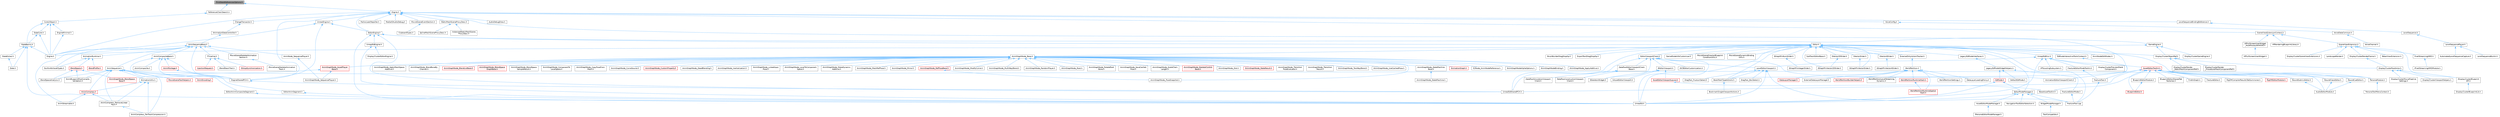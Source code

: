 digraph "PrintStaleReferencesOptions.h"
{
 // INTERACTIVE_SVG=YES
 // LATEX_PDF_SIZE
  bgcolor="transparent";
  edge [fontname=Helvetica,fontsize=10,labelfontname=Helvetica,labelfontsize=10];
  node [fontname=Helvetica,fontsize=10,shape=box,height=0.2,width=0.4];
  Node1 [id="Node000001",label="PrintStaleReferencesOptions.h",height=0.2,width=0.4,color="gray40", fillcolor="grey60", style="filled", fontcolor="black",tooltip=" "];
  Node1 -> Node2 [id="edge1_Node000001_Node000002",dir="back",color="steelblue1",style="solid",tooltip=" "];
  Node2 [id="Node000002",label="Engine.h",height=0.2,width=0.4,color="grey40", fillcolor="white", style="filled",URL="$d0/de7/Classes_2Engine_2Engine_8h.html",tooltip=" "];
  Node2 -> Node3 [id="edge2_Node000002_Node000003",dir="back",color="steelblue1",style="solid",tooltip=" "];
  Node3 [id="Node000003",label="AudioDebugDraw.h",height=0.2,width=0.4,color="grey40", fillcolor="white", style="filled",URL="$df/d56/AudioDebugDraw_8h.html",tooltip=" "];
  Node2 -> Node4 [id="edge3_Node000002_Node000004",dir="back",color="steelblue1",style="solid",tooltip=" "];
  Node4 [id="Node000004",label="ChangeTransactor.h",height=0.2,width=0.4,color="grey40", fillcolor="white", style="filled",URL="$d6/da1/ChangeTransactor_8h.html",tooltip=" "];
  Node4 -> Node5 [id="edge4_Node000004_Node000005",dir="back",color="steelblue1",style="solid",tooltip=" "];
  Node5 [id="Node000005",label="IAnimationDataController.h",height=0.2,width=0.4,color="grey40", fillcolor="white", style="filled",URL="$df/d22/IAnimationDataController_8h.html",tooltip=" "];
  Node5 -> Node6 [id="edge5_Node000005_Node000006",dir="back",color="steelblue1",style="solid",tooltip=" "];
  Node6 [id="Node000006",label="AnimSequenceBase.h",height=0.2,width=0.4,color="grey40", fillcolor="white", style="filled",URL="$db/d58/AnimSequenceBase_8h.html",tooltip=" "];
  Node6 -> Node7 [id="edge6_Node000006_Node000007",dir="back",color="steelblue1",style="solid",tooltip=" "];
  Node7 [id="Node000007",label="AnimCompositeBase.h",height=0.2,width=0.4,color="grey40", fillcolor="white", style="filled",URL="$de/dc9/AnimCompositeBase_8h.html",tooltip=" "];
  Node7 -> Node8 [id="edge7_Node000007_Node000008",dir="back",color="steelblue1",style="solid",tooltip=" "];
  Node8 [id="Node000008",label="AnimComposite.h",height=0.2,width=0.4,color="grey40", fillcolor="white", style="filled",URL="$d9/d4e/AnimComposite_8h.html",tooltip=" "];
  Node7 -> Node9 [id="edge8_Node000007_Node000009",dir="back",color="steelblue1",style="solid",tooltip=" "];
  Node9 [id="Node000009",label="AnimMontage.h",height=0.2,width=0.4,color="red", fillcolor="#FFF0F0", style="filled",URL="$d2/da0/AnimMontage_8h.html",tooltip=" "];
  Node9 -> Node17 [id="edge9_Node000009_Node000017",dir="back",color="steelblue1",style="solid",tooltip=" "];
  Node17 [id="Node000017",label="EngineSharedPCH.h",height=0.2,width=0.4,color="grey40", fillcolor="white", style="filled",URL="$dc/dbb/EngineSharedPCH_8h.html",tooltip=" "];
  Node17 -> Node18 [id="edge10_Node000017_Node000018",dir="back",color="steelblue1",style="solid",tooltip=" "];
  Node18 [id="Node000018",label="UnrealEdSharedPCH.h",height=0.2,width=0.4,color="grey40", fillcolor="white", style="filled",URL="$d1/de6/UnrealEdSharedPCH_8h.html",tooltip=" "];
  Node7 -> Node19 [id="edge11_Node000007_Node000019",dir="back",color="steelblue1",style="solid",tooltip=" "];
  Node19 [id="Node000019",label="EditorAnimCompositeSegment.h",height=0.2,width=0.4,color="grey40", fillcolor="white", style="filled",URL="$d1/d66/EditorAnimCompositeSegment_8h.html",tooltip=" "];
  Node19 -> Node16 [id="edge12_Node000019_Node000016",dir="back",color="steelblue1",style="solid",tooltip=" "];
  Node16 [id="Node000016",label="UnrealEd.h",height=0.2,width=0.4,color="grey40", fillcolor="white", style="filled",URL="$d2/d5f/UnrealEd_8h.html",tooltip=" "];
  Node7 -> Node20 [id="edge13_Node000007_Node000020",dir="back",color="steelblue1",style="solid",tooltip=" "];
  Node20 [id="Node000020",label="EditorAnimSegment.h",height=0.2,width=0.4,color="grey40", fillcolor="white", style="filled",URL="$d1/d6d/EditorAnimSegment_8h.html",tooltip=" "];
  Node20 -> Node16 [id="edge14_Node000020_Node000016",dir="back",color="steelblue1",style="solid",tooltip=" "];
  Node7 -> Node17 [id="edge15_Node000007_Node000017",dir="back",color="steelblue1",style="solid",tooltip=" "];
  Node6 -> Node21 [id="edge16_Node000006_Node000021",dir="back",color="steelblue1",style="solid",tooltip=" "];
  Node21 [id="Node000021",label="AnimNode_SequencePlayer.h",height=0.2,width=0.4,color="grey40", fillcolor="white", style="filled",URL="$d6/d7e/AnimNode__SequencePlayer_8h.html",tooltip=" "];
  Node21 -> Node22 [id="edge17_Node000021_Node000022",dir="back",color="steelblue1",style="solid",tooltip=" "];
  Node22 [id="Node000022",label="AnimGraphNode_SequencePlayer.h",height=0.2,width=0.4,color="grey40", fillcolor="white", style="filled",URL="$d2/d91/AnimGraphNode__SequencePlayer_8h.html",tooltip=" "];
  Node6 -> Node23 [id="edge18_Node000006_Node000023",dir="back",color="steelblue1",style="solid",tooltip=" "];
  Node23 [id="Node000023",label="AnimSequence.h",height=0.2,width=0.4,color="grey40", fillcolor="white", style="filled",URL="$d0/d8a/AnimSequence_8h.html",tooltip=" "];
  Node23 -> Node24 [id="edge19_Node000023_Node000024",dir="back",color="steelblue1",style="solid",tooltip=" "];
  Node24 [id="Node000024",label="AnimBlueprintPostCompile\lValidation.h",height=0.2,width=0.4,color="grey40", fillcolor="white", style="filled",URL="$de/d1b/AnimBlueprintPostCompileValidation_8h.html",tooltip=" "];
  Node23 -> Node25 [id="edge20_Node000023_Node000025",dir="back",color="steelblue1",style="solid",tooltip=" "];
  Node25 [id="Node000025",label="AnimCompress.h",height=0.2,width=0.4,color="red", fillcolor="#FFF0F0", style="filled",URL="$dd/d6d/AnimCompress_8h.html",tooltip=" "];
  Node25 -> Node29 [id="edge21_Node000025_Node000029",dir="back",color="steelblue1",style="solid",tooltip=" "];
  Node29 [id="Node000029",label="AnimCompress_RemoveLinear\lKeys.h",height=0.2,width=0.4,color="grey40", fillcolor="white", style="filled",URL="$d1/d0a/AnimCompress__RemoveLinearKeys_8h.html",tooltip=" "];
  Node29 -> Node30 [id="edge22_Node000029_Node000030",dir="back",color="steelblue1",style="solid",tooltip=" "];
  Node30 [id="Node000030",label="AnimCompress_PerTrackCompression.h",height=0.2,width=0.4,color="grey40", fillcolor="white", style="filled",URL="$d1/d22/AnimCompress__PerTrackCompression_8h.html",tooltip=" "];
  Node25 -> Node32 [id="edge23_Node000025_Node000032",dir="back",color="steelblue1",style="solid",tooltip=" "];
  Node32 [id="Node000032",label="AnimStreamable.h",height=0.2,width=0.4,color="grey40", fillcolor="white", style="filled",URL="$d1/d46/AnimStreamable_8h.html",tooltip=" "];
  Node23 -> Node30 [id="edge24_Node000023_Node000030",dir="back",color="steelblue1",style="solid",tooltip=" "];
  Node23 -> Node29 [id="edge25_Node000023_Node000029",dir="back",color="steelblue1",style="solid",tooltip=" "];
  Node23 -> Node33 [id="edge26_Node000023_Node000033",dir="back",color="steelblue1",style="solid",tooltip=" "];
  Node33 [id="Node000033",label="AnimEncoding.h",height=0.2,width=0.4,color="red", fillcolor="#FFF0F0", style="filled",URL="$d9/dfd/AnimEncoding_8h.html",tooltip=" "];
  Node23 -> Node39 [id="edge27_Node000023_Node000039",dir="back",color="steelblue1",style="solid",tooltip=" "];
  Node39 [id="Node000039",label="AnimationUtils.h",height=0.2,width=0.4,color="grey40", fillcolor="white", style="filled",URL="$d6/db6/AnimationUtils_8h.html",tooltip=" "];
  Node39 -> Node25 [id="edge28_Node000039_Node000025",dir="back",color="steelblue1",style="solid",tooltip=" "];
  Node39 -> Node30 [id="edge29_Node000039_Node000030",dir="back",color="steelblue1",style="solid",tooltip=" "];
  Node39 -> Node29 [id="edge30_Node000039_Node000029",dir="back",color="steelblue1",style="solid",tooltip=" "];
  Node23 -> Node40 [id="edge31_Node000023_Node000040",dir="back",color="steelblue1",style="solid",tooltip=" "];
  Node40 [id="Node000040",label="BlendSpaceAnalysis.h",height=0.2,width=0.4,color="grey40", fillcolor="white", style="filled",URL="$d7/daf/BlendSpaceAnalysis_8h.html",tooltip=" "];
  Node23 -> Node17 [id="edge32_Node000023_Node000017",dir="back",color="steelblue1",style="solid",tooltip=" "];
  Node23 -> Node41 [id="edge33_Node000023_Node000041",dir="back",color="steelblue1",style="solid",tooltip=" "];
  Node41 [id="Node000041",label="MovieSceneToolHelpers.h",height=0.2,width=0.4,color="red", fillcolor="#FFF0F0", style="filled",URL="$d4/d0e/MovieSceneToolHelpers_8h.html",tooltip=" "];
  Node23 -> Node46 [id="edge34_Node000023_Node000046",dir="back",color="steelblue1",style="solid",tooltip=" "];
  Node46 [id="Node000046",label="PersonaModule.h",height=0.2,width=0.4,color="grey40", fillcolor="white", style="filled",URL="$de/d74/PersonaModule_8h.html",tooltip=" "];
  Node46 -> Node47 [id="edge35_Node000046_Node000047",dir="back",color="steelblue1",style="solid",tooltip=" "];
  Node47 [id="Node000047",label="PersonaToolMenuContext.h",height=0.2,width=0.4,color="grey40", fillcolor="white", style="filled",URL="$d6/d6c/PersonaToolMenuContext_8h.html",tooltip=" "];
  Node6 -> Node32 [id="edge36_Node000006_Node000032",dir="back",color="steelblue1",style="solid",tooltip=" "];
  Node6 -> Node48 [id="edge37_Node000006_Node000048",dir="back",color="steelblue1",style="solid",tooltip=" "];
  Node48 [id="Node000048",label="AnimationRuntime.h",height=0.2,width=0.4,color="grey40", fillcolor="white", style="filled",URL="$da/d93/AnimationRuntime_8h.html",tooltip=" "];
  Node48 -> Node49 [id="edge38_Node000048_Node000049",dir="back",color="steelblue1",style="solid",tooltip=" "];
  Node49 [id="Node000049",label="BlendProfile.h",height=0.2,width=0.4,color="red", fillcolor="#FFF0F0", style="filled",URL="$d6/d9c/BlendProfile_8h.html",tooltip=" "];
  Node48 -> Node160 [id="edge39_Node000048_Node000160",dir="back",color="steelblue1",style="solid",tooltip=" "];
  Node160 [id="Node000160",label="BlendSpace.h",height=0.2,width=0.4,color="red", fillcolor="#FFF0F0", style="filled",URL="$d7/d9b/BlendSpace_8h.html",tooltip=" "];
  Node160 -> Node24 [id="edge40_Node000160_Node000024",dir="back",color="steelblue1",style="solid",tooltip=" "];
  Node160 -> Node61 [id="edge41_Node000160_Node000061",dir="back",color="steelblue1",style="solid",tooltip=" "];
  Node61 [id="Node000061",label="AnimGraphNode_BlendSpace\lBase.h",height=0.2,width=0.4,color="red", fillcolor="#FFF0F0", style="filled",URL="$d7/d6d/AnimGraphNode__BlendSpaceBase_8h.html",tooltip=" "];
  Node160 -> Node40 [id="edge42_Node000160_Node000040",dir="back",color="steelblue1",style="solid",tooltip=" "];
  Node48 -> Node164 [id="edge43_Node000048_Node000164",dir="back",color="steelblue1",style="solid",tooltip=" "];
  Node164 [id="Node000164",label="BuiltInAttributeTypes.h",height=0.2,width=0.4,color="grey40", fillcolor="white", style="filled",URL="$dc/dd0/BuiltInAttributeTypes_8h.html",tooltip=" "];
  Node6 -> Node164 [id="edge44_Node000006_Node000164",dir="back",color="steelblue1",style="solid",tooltip=" "];
  Node6 -> Node14 [id="edge45_Node000006_Node000014",dir="back",color="steelblue1",style="solid",tooltip=" "];
  Node14 [id="Node000014",label="Engine.h",height=0.2,width=0.4,color="grey40", fillcolor="white", style="filled",URL="$d1/d34/Public_2Engine_8h.html",tooltip=" "];
  Node6 -> Node17 [id="edge46_Node000006_Node000017",dir="back",color="steelblue1",style="solid",tooltip=" "];
  Node6 -> Node165 [id="edge47_Node000006_Node000165",dir="back",color="steelblue1",style="solid",tooltip=" "];
  Node165 [id="Node000165",label="ITimeline.h",height=0.2,width=0.4,color="grey40", fillcolor="white", style="filled",URL="$d9/d1c/ITimeline_8h.html",tooltip=" "];
  Node165 -> Node159 [id="edge48_Node000165_Node000159",dir="back",color="steelblue1",style="solid",tooltip=" "];
  Node159 [id="Node000159",label="BlendStackTrait.h",height=0.2,width=0.4,color="grey40", fillcolor="white", style="filled",URL="$dd/dc9/BlendStackTrait_8h.html",tooltip=" "];
  Node165 -> Node166 [id="edge49_Node000165_Node000166",dir="back",color="steelblue1",style="solid",tooltip=" "];
  Node166 [id="Node000166",label="IGroupSynchronization.h",height=0.2,width=0.4,color="red", fillcolor="#FFF0F0", style="filled",URL="$d0/dea/IGroupSynchronization_8h.html",tooltip=" "];
  Node165 -> Node168 [id="edge50_Node000165_Node000168",dir="back",color="steelblue1",style="solid",tooltip=" "];
  Node168 [id="Node000168",label="InjectionRequest.h",height=0.2,width=0.4,color="red", fillcolor="#FFF0F0", style="filled",URL="$df/d85/InjectionRequest_8h.html",tooltip=" "];
  Node6 -> Node172 [id="edge51_Node000006_Node000172",dir="back",color="steelblue1",style="solid",tooltip=" "];
  Node172 [id="Node000172",label="MovieSceneSkeletalAnimation\lSection.h",height=0.2,width=0.4,color="grey40", fillcolor="white", style="filled",URL="$de/d52/MovieSceneSkeletalAnimationSection_8h.html",tooltip=" "];
  Node172 -> Node173 [id="edge52_Node000172_Node000173",dir="back",color="steelblue1",style="solid",tooltip=" "];
  Node173 [id="Node000173",label="MovieSceneSkeletalAnimation\lTrack.h",height=0.2,width=0.4,color="grey40", fillcolor="white", style="filled",URL="$d1/dcb/MovieSceneSkeletalAnimationTrack_8h.html",tooltip=" "];
  Node2 -> Node174 [id="edge53_Node000002_Node000174",dir="back",color="steelblue1",style="solid",tooltip=" "];
  Node174 [id="Node000174",label="EditorEngine.h",height=0.2,width=0.4,color="grey40", fillcolor="white", style="filled",URL="$da/d0c/EditorEngine_8h.html",tooltip=" "];
  Node174 -> Node175 [id="edge54_Node000174_Node000175",dir="back",color="steelblue1",style="solid",tooltip=" "];
  Node175 [id="Node000175",label="BookMarkTypeActions.h",height=0.2,width=0.4,color="grey40", fillcolor="white", style="filled",URL="$d0/d2f/BookMarkTypeActions_8h.html",tooltip=" "];
  Node175 -> Node176 [id="edge55_Node000175_Node000176",dir="back",color="steelblue1",style="solid",tooltip=" "];
  Node176 [id="Node000176",label="BookmarkSingleViewportActions.h",height=0.2,width=0.4,color="grey40", fillcolor="white", style="filled",URL="$d3/dd5/BookmarkSingleViewportActions_8h.html",tooltip=" "];
  Node174 -> Node177 [id="edge56_Node000174_Node000177",dir="back",color="steelblue1",style="solid",tooltip=" "];
  Node177 [id="Node000177",label="Editor.h",height=0.2,width=0.4,color="grey40", fillcolor="white", style="filled",URL="$de/d6e/Editor_8h.html",tooltip=" "];
  Node177 -> Node55 [id="edge57_Node000177_Node000055",dir="back",color="steelblue1",style="solid",tooltip=" "];
  Node55 [id="Node000055",label="AnimGraphNode_Base.h",height=0.2,width=0.4,color="grey40", fillcolor="white", style="filled",URL="$d0/dfb/AnimGraphNode__Base_8h.html",tooltip=" "];
  Node55 -> Node56 [id="edge58_Node000055_Node000056",dir="back",color="steelblue1",style="solid",tooltip=" "];
  Node56 [id="Node000056",label="AnimGraphNodeAlphaOptions.h",height=0.2,width=0.4,color="grey40", fillcolor="white", style="filled",URL="$d6/df6/AnimGraphNodeAlphaOptions_8h.html",tooltip=" "];
  Node55 -> Node57 [id="edge59_Node000055_Node000057",dir="back",color="steelblue1",style="solid",tooltip=" "];
  Node57 [id="Node000057",label="AnimGraphNodeBinding.h",height=0.2,width=0.4,color="grey40", fillcolor="white", style="filled",URL="$d6/d3b/AnimGraphNodeBinding_8h.html",tooltip=" "];
  Node55 -> Node58 [id="edge60_Node000055_Node000058",dir="back",color="steelblue1",style="solid",tooltip=" "];
  Node58 [id="Node000058",label="AnimGraphNode_ApplyAdditive.h",height=0.2,width=0.4,color="grey40", fillcolor="white", style="filled",URL="$da/d67/AnimGraphNode__ApplyAdditive_8h.html",tooltip=" "];
  Node55 -> Node59 [id="edge61_Node000055_Node000059",dir="back",color="steelblue1",style="solid",tooltip=" "];
  Node59 [id="Node000059",label="AnimGraphNode_ApplyMeshSpace\lAdditive.h",height=0.2,width=0.4,color="grey40", fillcolor="white", style="filled",URL="$dd/dc4/AnimGraphNode__ApplyMeshSpaceAdditive_8h.html",tooltip=" "];
  Node55 -> Node60 [id="edge62_Node000055_Node000060",dir="back",color="steelblue1",style="solid",tooltip=" "];
  Node60 [id="Node000060",label="AnimGraphNode_AssetPlayer\lBase.h",height=0.2,width=0.4,color="red", fillcolor="#FFF0F0", style="filled",URL="$d1/d4f/AnimGraphNode__AssetPlayerBase_8h.html",tooltip=" "];
  Node60 -> Node61 [id="edge63_Node000060_Node000061",dir="back",color="steelblue1",style="solid",tooltip=" "];
  Node60 -> Node22 [id="edge64_Node000060_Node000022",dir="back",color="steelblue1",style="solid",tooltip=" "];
  Node55 -> Node71 [id="edge65_Node000055_Node000071",dir="back",color="steelblue1",style="solid",tooltip=" "];
  Node71 [id="Node000071",label="AnimGraphNode_BlendBoneBy\lChannel.h",height=0.2,width=0.4,color="grey40", fillcolor="white", style="filled",URL="$de/da9/AnimGraphNode__BlendBoneByChannel_8h.html",tooltip=" "];
  Node55 -> Node72 [id="edge66_Node000055_Node000072",dir="back",color="steelblue1",style="solid",tooltip=" "];
  Node72 [id="Node000072",label="AnimGraphNode_BlendListBase.h",height=0.2,width=0.4,color="red", fillcolor="#FFF0F0", style="filled",URL="$d7/d20/AnimGraphNode__BlendListBase_8h.html",tooltip=" "];
  Node55 -> Node77 [id="edge67_Node000055_Node000077",dir="back",color="steelblue1",style="solid",tooltip=" "];
  Node77 [id="Node000077",label="AnimGraphNode_BlendSpace\lGraphBase.h",height=0.2,width=0.4,color="red", fillcolor="#FFF0F0", style="filled",URL="$d6/d44/AnimGraphNode__BlendSpaceGraphBase_8h.html",tooltip=" "];
  Node55 -> Node80 [id="edge68_Node000055_Node000080",dir="back",color="steelblue1",style="solid",tooltip=" "];
  Node80 [id="Node000080",label="AnimGraphNode_BlendSpace\lSampleResult.h",height=0.2,width=0.4,color="grey40", fillcolor="white", style="filled",URL="$de/df8/AnimGraphNode__BlendSpaceSampleResult_8h.html",tooltip=" "];
  Node55 -> Node81 [id="edge69_Node000055_Node000081",dir="back",color="steelblue1",style="solid",tooltip=" "];
  Node81 [id="Node000081",label="AnimGraphNode_ComponentTo\lLocalSpace.h",height=0.2,width=0.4,color="grey40", fillcolor="white", style="filled",URL="$d1/d3f/AnimGraphNode__ComponentToLocalSpace_8h.html",tooltip=" "];
  Node55 -> Node82 [id="edge70_Node000055_Node000082",dir="back",color="steelblue1",style="solid",tooltip=" "];
  Node82 [id="Node000082",label="AnimGraphNode_CopyPoseFrom\lMesh.h",height=0.2,width=0.4,color="grey40", fillcolor="white", style="filled",URL="$d6/d71/AnimGraphNode__CopyPoseFromMesh_8h.html",tooltip=" "];
  Node55 -> Node83 [id="edge71_Node000055_Node000083",dir="back",color="steelblue1",style="solid",tooltip=" "];
  Node83 [id="Node000083",label="AnimGraphNode_CurveSource.h",height=0.2,width=0.4,color="grey40", fillcolor="white", style="filled",URL="$dc/de5/AnimGraphNode__CurveSource_8h.html",tooltip=" "];
  Node55 -> Node84 [id="edge72_Node000055_Node000084",dir="back",color="steelblue1",style="solid",tooltip=" "];
  Node84 [id="Node000084",label="AnimGraphNode_CustomProperty.h",height=0.2,width=0.4,color="red", fillcolor="#FFF0F0", style="filled",URL="$d8/d3f/AnimGraphNode__CustomProperty_8h.html",tooltip=" "];
  Node55 -> Node88 [id="edge73_Node000055_Node000088",dir="back",color="steelblue1",style="solid",tooltip=" "];
  Node88 [id="Node000088",label="AnimGraphNode_DeadBlending.h",height=0.2,width=0.4,color="grey40", fillcolor="white", style="filled",URL="$d8/d73/AnimGraphNode__DeadBlending_8h.html",tooltip=" "];
  Node55 -> Node89 [id="edge74_Node000055_Node000089",dir="back",color="steelblue1",style="solid",tooltip=" "];
  Node89 [id="Node000089",label="AnimGraphNode_Inertialization.h",height=0.2,width=0.4,color="grey40", fillcolor="white", style="filled",URL="$d7/d66/AnimGraphNode__Inertialization_8h.html",tooltip=" "];
  Node55 -> Node90 [id="edge75_Node000055_Node000090",dir="back",color="steelblue1",style="solid",tooltip=" "];
  Node90 [id="Node000090",label="AnimGraphNode_LinkedInput\lPose.h",height=0.2,width=0.4,color="grey40", fillcolor="white", style="filled",URL="$d7/d8c/AnimGraphNode__LinkedInputPose_8h.html",tooltip=" "];
  Node55 -> Node91 [id="edge76_Node000055_Node000091",dir="back",color="steelblue1",style="solid",tooltip=" "];
  Node91 [id="Node000091",label="AnimGraphNode_LocalToComponent\lSpace.h",height=0.2,width=0.4,color="grey40", fillcolor="white", style="filled",URL="$d6/d01/AnimGraphNode__LocalToComponentSpace_8h.html",tooltip=" "];
  Node55 -> Node92 [id="edge77_Node000055_Node000092",dir="back",color="steelblue1",style="solid",tooltip=" "];
  Node92 [id="Node000092",label="AnimGraphNode_MakeDynamic\lAdditive.h",height=0.2,width=0.4,color="grey40", fillcolor="white", style="filled",URL="$d4/dc9/AnimGraphNode__MakeDynamicAdditive_8h.html",tooltip=" "];
  Node55 -> Node93 [id="edge78_Node000055_Node000093",dir="back",color="steelblue1",style="solid",tooltip=" "];
  Node93 [id="Node000093",label="AnimGraphNode_MeshRefPose.h",height=0.2,width=0.4,color="grey40", fillcolor="white", style="filled",URL="$d3/d58/AnimGraphNode__MeshRefPose_8h.html",tooltip=" "];
  Node55 -> Node94 [id="edge79_Node000055_Node000094",dir="back",color="steelblue1",style="solid",tooltip=" "];
  Node94 [id="Node000094",label="AnimGraphNode_Mirror.h",height=0.2,width=0.4,color="grey40", fillcolor="white", style="filled",URL="$de/d96/AnimGraphNode__Mirror_8h.html",tooltip=" "];
  Node55 -> Node95 [id="edge80_Node000055_Node000095",dir="back",color="steelblue1",style="solid",tooltip=" "];
  Node95 [id="Node000095",label="AnimGraphNode_ModifyCurve.h",height=0.2,width=0.4,color="grey40", fillcolor="white", style="filled",URL="$d5/d09/AnimGraphNode__ModifyCurve_8h.html",tooltip=" "];
  Node55 -> Node96 [id="edge81_Node000055_Node000096",dir="back",color="steelblue1",style="solid",tooltip=" "];
  Node96 [id="Node000096",label="AnimGraphNode_MultiWayBlend.h",height=0.2,width=0.4,color="grey40", fillcolor="white", style="filled",URL="$dd/dcb/AnimGraphNode__MultiWayBlend_8h.html",tooltip=" "];
  Node55 -> Node97 [id="edge82_Node000055_Node000097",dir="back",color="steelblue1",style="solid",tooltip=" "];
  Node97 [id="Node000097",label="AnimGraphNode_PoseSnapshot.h",height=0.2,width=0.4,color="grey40", fillcolor="white", style="filled",URL="$d1/d92/AnimGraphNode__PoseSnapshot_8h.html",tooltip=" "];
  Node55 -> Node98 [id="edge83_Node000055_Node000098",dir="back",color="steelblue1",style="solid",tooltip=" "];
  Node98 [id="Node000098",label="AnimGraphNode_RandomPlayer.h",height=0.2,width=0.4,color="grey40", fillcolor="white", style="filled",URL="$dc/d48/AnimGraphNode__RandomPlayer_8h.html",tooltip=" "];
  Node55 -> Node99 [id="edge84_Node000055_Node000099",dir="back",color="steelblue1",style="solid",tooltip=" "];
  Node99 [id="Node000099",label="AnimGraphNode_RefPoseBase.h",height=0.2,width=0.4,color="red", fillcolor="#FFF0F0", style="filled",URL="$d8/d34/AnimGraphNode__RefPoseBase_8h.html",tooltip=" "];
  Node99 -> Node97 [id="edge85_Node000099_Node000097",dir="back",color="steelblue1",style="solid",tooltip=" "];
  Node55 -> Node102 [id="edge86_Node000055_Node000102",dir="back",color="steelblue1",style="solid",tooltip=" "];
  Node102 [id="Node000102",label="AnimGraphNode_Root.h",height=0.2,width=0.4,color="grey40", fillcolor="white", style="filled",URL="$d2/d39/AnimGraphNode__Root_8h.html",tooltip=" "];
  Node55 -> Node103 [id="edge87_Node000055_Node000103",dir="back",color="steelblue1",style="solid",tooltip=" "];
  Node103 [id="Node000103",label="AnimGraphNode_RotateRoot\lBone.h",height=0.2,width=0.4,color="grey40", fillcolor="white", style="filled",URL="$d4/de0/AnimGraphNode__RotateRootBone_8h.html",tooltip=" "];
  Node55 -> Node104 [id="edge88_Node000055_Node000104",dir="back",color="steelblue1",style="solid",tooltip=" "];
  Node104 [id="Node000104",label="AnimGraphNode_SaveCached\lPose.h",height=0.2,width=0.4,color="grey40", fillcolor="white", style="filled",URL="$df/d5e/AnimGraphNode__SaveCachedPose_8h.html",tooltip=" "];
  Node55 -> Node105 [id="edge89_Node000055_Node000105",dir="back",color="steelblue1",style="solid",tooltip=" "];
  Node105 [id="Node000105",label="AnimGraphNode_ScaleChain\lLength.h",height=0.2,width=0.4,color="grey40", fillcolor="white", style="filled",URL="$d9/df8/AnimGraphNode__ScaleChainLength_8h.html",tooltip=" "];
  Node55 -> Node106 [id="edge90_Node000055_Node000106",dir="back",color="steelblue1",style="solid",tooltip=" "];
  Node106 [id="Node000106",label="AnimGraphNode_SkeletalControl\lBase.h",height=0.2,width=0.4,color="red", fillcolor="#FFF0F0", style="filled",URL="$d9/dff/AnimGraphNode__SkeletalControlBase_8h.html",tooltip=" "];
  Node55 -> Node131 [id="edge91_Node000055_Node000131",dir="back",color="steelblue1",style="solid",tooltip=" "];
  Node131 [id="Node000131",label="AnimGraphNode_Slot.h",height=0.2,width=0.4,color="grey40", fillcolor="white", style="filled",URL="$df/d63/AnimGraphNode__Slot_8h.html",tooltip=" "];
  Node55 -> Node52 [id="edge92_Node000055_Node000052",dir="back",color="steelblue1",style="solid",tooltip=" "];
  Node52 [id="Node000052",label="AnimGraphNode_StateMachine\lBase.h",height=0.2,width=0.4,color="grey40", fillcolor="white", style="filled",URL="$dc/d11/AnimGraphNode__StateMachineBase_8h.html",tooltip=" "];
  Node52 -> Node51 [id="edge93_Node000052_Node000051",dir="back",color="steelblue1",style="solid",tooltip=" "];
  Node51 [id="Node000051",label="AnimGraphNode_StateMachine.h",height=0.2,width=0.4,color="grey40", fillcolor="white", style="filled",URL="$d9/d4d/AnimGraphNode__StateMachine_8h.html",tooltip=" "];
  Node55 -> Node132 [id="edge94_Node000055_Node000132",dir="back",color="steelblue1",style="solid",tooltip=" "];
  Node132 [id="Node000132",label="AnimGraphNode_StateResult.h",height=0.2,width=0.4,color="red", fillcolor="#FFF0F0", style="filled",URL="$d3/d7e/AnimGraphNode__StateResult_8h.html",tooltip=" "];
  Node55 -> Node134 [id="edge95_Node000055_Node000134",dir="back",color="steelblue1",style="solid",tooltip=" "];
  Node134 [id="Node000134",label="AnimGraphNode_Transition\lPoseEvaluator.h",height=0.2,width=0.4,color="grey40", fillcolor="white", style="filled",URL="$d8/dec/AnimGraphNode__TransitionPoseEvaluator_8h.html",tooltip=" "];
  Node55 -> Node135 [id="edge96_Node000055_Node000135",dir="back",color="steelblue1",style="solid",tooltip=" "];
  Node135 [id="Node000135",label="AnimGraphNode_Transition\lResult.h",height=0.2,width=0.4,color="grey40", fillcolor="white", style="filled",URL="$d7/d74/AnimGraphNode__TransitionResult_8h.html",tooltip=" "];
  Node55 -> Node136 [id="edge97_Node000055_Node000136",dir="back",color="steelblue1",style="solid",tooltip=" "];
  Node136 [id="Node000136",label="AnimGraphNode_TwoWayBlend.h",height=0.2,width=0.4,color="grey40", fillcolor="white", style="filled",URL="$d0/df0/AnimGraphNode__TwoWayBlend_8h.html",tooltip=" "];
  Node55 -> Node137 [id="edge98_Node000055_Node000137",dir="back",color="steelblue1",style="solid",tooltip=" "];
  Node137 [id="Node000137",label="AnimGraphNode_UseCachedPose.h",height=0.2,width=0.4,color="grey40", fillcolor="white", style="filled",URL="$d8/d30/AnimGraphNode__UseCachedPose_8h.html",tooltip=" "];
  Node55 -> Node138 [id="edge99_Node000055_Node000138",dir="back",color="steelblue1",style="solid",tooltip=" "];
  Node138 [id="Node000138",label="AnimationGraph.h",height=0.2,width=0.4,color="red", fillcolor="#FFF0F0", style="filled",URL="$df/d2e/AnimationGraph_8h.html",tooltip=" "];
  Node55 -> Node143 [id="edge100_Node000055_Node000143",dir="back",color="steelblue1",style="solid",tooltip=" "];
  Node143 [id="Node000143",label="K2Node_AnimNodeReference.h",height=0.2,width=0.4,color="grey40", fillcolor="white", style="filled",URL="$d2/d81/K2Node__AnimNodeReference_8h.html",tooltip=" "];
  Node177 -> Node178 [id="edge101_Node000177_Node000178",dir="back",color="steelblue1",style="solid",tooltip=" "];
  Node178 [id="Node000178",label="AnimNodeEditModes.h",height=0.2,width=0.4,color="grey40", fillcolor="white", style="filled",URL="$db/dde/AnimNodeEditModes_8h.html",tooltip=" "];
  Node177 -> Node175 [id="edge102_Node000177_Node000175",dir="back",color="steelblue1",style="solid",tooltip=" "];
  Node177 -> Node179 [id="edge103_Node000177_Node000179",dir="back",color="steelblue1",style="solid",tooltip=" "];
  Node179 [id="Node000179",label="BrushBuilderDragDropOp.h",height=0.2,width=0.4,color="grey40", fillcolor="white", style="filled",URL="$d9/d56/BrushBuilderDragDropOp_8h.html",tooltip=" "];
  Node177 -> Node180 [id="edge104_Node000177_Node000180",dir="back",color="steelblue1",style="solid",tooltip=" "];
  Node180 [id="Node000180",label="DisplayClusterObjectRef.h",height=0.2,width=0.4,color="grey40", fillcolor="white", style="filled",URL="$d9/d87/DisplayClusterObjectRef_8h.html",tooltip=" "];
  Node180 -> Node181 [id="edge105_Node000180_Node000181",dir="back",color="steelblue1",style="solid",tooltip=" "];
  Node181 [id="Node000181",label="DisplayClusterRender\l_ProceduralMeshComponentRef.h",height=0.2,width=0.4,color="grey40", fillcolor="white", style="filled",URL="$da/dbe/DisplayClusterRender__ProceduralMeshComponentRef_8h.html",tooltip=" "];
  Node180 -> Node182 [id="edge106_Node000180_Node000182",dir="back",color="steelblue1",style="solid",tooltip=" "];
  Node182 [id="Node000182",label="DisplayClusterRender\l_StaticMeshComponentRef.h",height=0.2,width=0.4,color="grey40", fillcolor="white", style="filled",URL="$dd/d84/DisplayClusterRender__StaticMeshComponentRef_8h.html",tooltip=" "];
  Node180 -> Node183 [id="edge107_Node000180_Node000183",dir="back",color="steelblue1",style="solid",tooltip=" "];
  Node183 [id="Node000183",label="DisplayClusterRootActor.h",height=0.2,width=0.4,color="grey40", fillcolor="white", style="filled",URL="$d0/d41/DisplayClusterRootActor_8h.html",tooltip=" "];
  Node183 -> Node184 [id="edge108_Node000183_Node000184",dir="back",color="steelblue1",style="solid",tooltip=" "];
  Node184 [id="Node000184",label="DisplayClusterMoviePipeline\lSettings.h",height=0.2,width=0.4,color="grey40", fillcolor="white", style="filled",URL="$d7/d56/DisplayClusterMoviePipelineSettings_8h.html",tooltip=" "];
  Node183 -> Node185 [id="edge109_Node000183_Node000185",dir="back",color="steelblue1",style="solid",tooltip=" "];
  Node185 [id="Node000185",label="DisplayClusterViewportHelpers.h",height=0.2,width=0.4,color="grey40", fillcolor="white", style="filled",URL="$d6/d8b/DisplayClusterViewportHelpers_8h.html",tooltip=" "];
  Node183 -> Node186 [id="edge110_Node000183_Node000186",dir="back",color="steelblue1",style="solid",tooltip=" "];
  Node186 [id="Node000186",label="IDisplayClusterBlueprint\lAPI.h",height=0.2,width=0.4,color="grey40", fillcolor="white", style="filled",URL="$d6/dd6/IDisplayClusterBlueprintAPI_8h.html",tooltip=" "];
  Node186 -> Node187 [id="edge111_Node000186_Node000187",dir="back",color="steelblue1",style="solid",tooltip=" "];
  Node187 [id="Node000187",label="DisplayClusterBlueprintLib.h",height=0.2,width=0.4,color="grey40", fillcolor="white", style="filled",URL="$d9/d13/DisplayClusterBlueprintLib_8h.html",tooltip=" "];
  Node177 -> Node188 [id="edge112_Node000177_Node000188",dir="back",color="steelblue1",style="solid",tooltip=" "];
  Node188 [id="Node000188",label="EdModeInteractiveToolsContext.h",height=0.2,width=0.4,color="grey40", fillcolor="white", style="filled",URL="$d7/da4/EdModeInteractiveToolsContext_8h.html",tooltip=" "];
  Node188 -> Node189 [id="edge113_Node000188_Node000189",dir="back",color="steelblue1",style="solid",tooltip=" "];
  Node189 [id="Node000189",label="FractureTool.h",height=0.2,width=0.4,color="grey40", fillcolor="white", style="filled",URL="$d4/d30/FractureTool_8h.html",tooltip=" "];
  Node189 -> Node190 [id="edge114_Node000189_Node000190",dir="back",color="steelblue1",style="solid",tooltip=" "];
  Node190 [id="Node000190",label="FractureTool.cpp",height=0.2,width=0.4,color="grey40", fillcolor="white", style="filled",URL="$dc/d9a/FractureTool_8cpp.html",tooltip=" "];
  Node177 -> Node191 [id="edge115_Node000177_Node000191",dir="back",color="steelblue1",style="solid",tooltip=" "];
  Node191 [id="Node000191",label="EditorModeManager.h",height=0.2,width=0.4,color="grey40", fillcolor="white", style="filled",URL="$d9/dca/EditorModeManager_8h.html",tooltip=" "];
  Node191 -> Node192 [id="edge116_Node000191_Node000192",dir="back",color="steelblue1",style="solid",tooltip=" "];
  Node192 [id="Node000192",label="AssetEditorModeManager.h",height=0.2,width=0.4,color="grey40", fillcolor="white", style="filled",URL="$db/d83/AssetEditorModeManager_8h.html",tooltip=" "];
  Node192 -> Node193 [id="edge117_Node000192_Node000193",dir="back",color="steelblue1",style="solid",tooltip=" "];
  Node193 [id="Node000193",label="IPersonaEditorModeManager.h",height=0.2,width=0.4,color="grey40", fillcolor="white", style="filled",URL="$d7/dda/IPersonaEditorModeManager_8h.html",tooltip=" "];
  Node191 -> Node190 [id="edge118_Node000191_Node000190",dir="back",color="steelblue1",style="solid",tooltip=" "];
  Node191 -> Node194 [id="edge119_Node000191_Node000194",dir="back",color="steelblue1",style="solid",tooltip=" "];
  Node194 [id="Node000194",label="NavigationToolEditorSelection.h",height=0.2,width=0.4,color="grey40", fillcolor="white", style="filled",URL="$d8/dc1/NavigationToolEditorSelection_8h.html",tooltip=" "];
  Node191 -> Node16 [id="edge120_Node000191_Node000016",dir="back",color="steelblue1",style="solid",tooltip=" "];
  Node191 -> Node195 [id="edge121_Node000191_Node000195",dir="back",color="steelblue1",style="solid",tooltip=" "];
  Node195 [id="Node000195",label="WidgetModeManager.h",height=0.2,width=0.4,color="grey40", fillcolor="white", style="filled",URL="$d7/d49/WidgetModeManager_8h.html",tooltip=" "];
  Node195 -> Node196 [id="edge122_Node000195_Node000196",dir="back",color="steelblue1",style="solid",tooltip=" "];
  Node196 [id="Node000196",label="ToolCompatible.h",height=0.2,width=0.4,color="grey40", fillcolor="white", style="filled",URL="$d4/d38/ToolCompatible_8h.html",tooltip=" "];
  Node177 -> Node197 [id="edge123_Node000177_Node000197",dir="back",color="steelblue1",style="solid",tooltip=" "];
  Node197 [id="Node000197",label="EditorViewportClient.h",height=0.2,width=0.4,color="grey40", fillcolor="white", style="filled",URL="$d4/d41/EditorViewportClient_8h.html",tooltip=" "];
  Node197 -> Node198 [id="edge124_Node000197_Node000198",dir="back",color="steelblue1",style="solid",tooltip=" "];
  Node198 [id="Node000198",label="AnimationEditorViewportClient.h",height=0.2,width=0.4,color="grey40", fillcolor="white", style="filled",URL="$d1/d45/AnimationEditorViewportClient_8h.html",tooltip=" "];
  Node197 -> Node199 [id="edge125_Node000197_Node000199",dir="back",color="steelblue1",style="solid",tooltip=" "];
  Node199 [id="Node000199",label="DataflowEditorViewportClient\lBase.h",height=0.2,width=0.4,color="grey40", fillcolor="white", style="filled",URL="$d8/ddd/DataflowEditorViewportClientBase_8h.html",tooltip=" "];
  Node199 -> Node200 [id="edge126_Node000199_Node000200",dir="back",color="steelblue1",style="solid",tooltip=" "];
  Node200 [id="Node000200",label="DataflowConstructionViewport\lClient.h",height=0.2,width=0.4,color="grey40", fillcolor="white", style="filled",URL="$d5/da1/DataflowConstructionViewportClient_8h.html",tooltip=" "];
  Node199 -> Node201 [id="edge127_Node000199_Node000201",dir="back",color="steelblue1",style="solid",tooltip=" "];
  Node201 [id="Node000201",label="DataflowSimulationViewport\lClient.h",height=0.2,width=0.4,color="grey40", fillcolor="white", style="filled",URL="$da/d6a/DataflowSimulationViewportClient_8h.html",tooltip=" "];
  Node197 -> Node202 [id="edge128_Node000197_Node000202",dir="back",color="steelblue1",style="solid",tooltip=" "];
  Node202 [id="Node000202",label="ISCSEditorCustomization.h",height=0.2,width=0.4,color="grey40", fillcolor="white", style="filled",URL="$de/d19/ISCSEditorCustomization_8h.html",tooltip=" "];
  Node197 -> Node203 [id="edge129_Node000197_Node000203",dir="back",color="steelblue1",style="solid",tooltip=" "];
  Node203 [id="Node000203",label="LevelEditorViewport.h",height=0.2,width=0.4,color="grey40", fillcolor="white", style="filled",URL="$d4/ddf/LevelEditorViewport_8h.html",tooltip=" "];
  Node203 -> Node175 [id="edge130_Node000203_Node000175",dir="back",color="steelblue1",style="solid",tooltip=" "];
  Node203 -> Node204 [id="edge131_Node000203_Node000204",dir="back",color="steelblue1",style="solid",tooltip=" "];
  Node204 [id="Node000204",label="DragTool_BoxSelect.h",height=0.2,width=0.4,color="grey40", fillcolor="white", style="filled",URL="$da/dbf/DragTool__BoxSelect_8h.html",tooltip=" "];
  Node203 -> Node205 [id="edge132_Node000203_Node000205",dir="back",color="steelblue1",style="solid",tooltip=" "];
  Node205 [id="Node000205",label="DragTool_FrustumSelect.h",height=0.2,width=0.4,color="grey40", fillcolor="white", style="filled",URL="$db/de7/DragTool__FrustumSelect_8h.html",tooltip=" "];
  Node203 -> Node190 [id="edge133_Node000203_Node000190",dir="back",color="steelblue1",style="solid",tooltip=" "];
  Node203 -> Node16 [id="edge134_Node000203_Node000016",dir="back",color="steelblue1",style="solid",tooltip=" "];
  Node197 -> Node206 [id="edge135_Node000197_Node000206",dir="back",color="steelblue1",style="solid",tooltip=" "];
  Node206 [id="Node000206",label="SEditorViewport.h",height=0.2,width=0.4,color="grey40", fillcolor="white", style="filled",URL="$dd/de0/SEditorViewport_8h.html",tooltip=" "];
  Node206 -> Node207 [id="edge136_Node000206_Node000207",dir="back",color="steelblue1",style="solid",tooltip=" "];
  Node207 [id="Node000207",label="AssetEditorViewportLayout.h",height=0.2,width=0.4,color="red", fillcolor="#FFF0F0", style="filled",URL="$df/d46/AssetEditorViewportLayout_8h.html",tooltip=" "];
  Node207 -> Node208 [id="edge137_Node000207_Node000208",dir="back",color="steelblue1",style="solid",tooltip=" "];
  Node208 [id="Node000208",label="BaseAssetToolkit.h",height=0.2,width=0.4,color="grey40", fillcolor="white", style="filled",URL="$d4/d85/BaseAssetToolkit_8h.html",tooltip=" "];
  Node206 -> Node215 [id="edge138_Node000206_Node000215",dir="back",color="steelblue1",style="solid",tooltip=" "];
  Node215 [id="Node000215",label="SAssetEditorViewport.h",height=0.2,width=0.4,color="grey40", fillcolor="white", style="filled",URL="$df/d5a/SAssetEditorViewport_8h.html",tooltip=" "];
  Node206 -> Node216 [id="edge139_Node000206_Node000216",dir="back",color="steelblue1",style="solid",tooltip=" "];
  Node216 [id="Node000216",label="SSkeletonWidget.h",height=0.2,width=0.4,color="grey40", fillcolor="white", style="filled",URL="$dd/da7/SSkeletonWidget_8h.html",tooltip=" "];
  Node197 -> Node216 [id="edge140_Node000197_Node000216",dir="back",color="steelblue1",style="solid",tooltip=" "];
  Node197 -> Node16 [id="edge141_Node000197_Node000016",dir="back",color="steelblue1",style="solid",tooltip=" "];
  Node197 -> Node18 [id="edge142_Node000197_Node000018",dir="back",color="steelblue1",style="solid",tooltip=" "];
  Node177 -> Node217 [id="edge143_Node000177_Node000217",dir="back",color="steelblue1",style="solid",tooltip=" "];
  Node217 [id="Node000217",label="ExportTextDragDropOp.h",height=0.2,width=0.4,color="grey40", fillcolor="white", style="filled",URL="$de/d5c/ExportTextDragDropOp_8h.html",tooltip=" "];
  Node177 -> Node218 [id="edge144_Node000177_Node000218",dir="back",color="steelblue1",style="solid",tooltip=" "];
  Node218 [id="Node000218",label="ExternalDirtyActorsTracker.h",height=0.2,width=0.4,color="grey40", fillcolor="white", style="filled",URL="$db/d89/ExternalDirtyActorsTracker_8h.html",tooltip=" "];
  Node218 -> Node219 [id="edge145_Node000218_Node000219",dir="back",color="steelblue1",style="solid",tooltip=" "];
  Node219 [id="Node000219",label="WorldPartition.h",height=0.2,width=0.4,color="grey40", fillcolor="white", style="filled",URL="$de/d1e/WorldPartition_8h.html",tooltip=" "];
  Node219 -> Node220 [id="edge146_Node000219_Node000220",dir="back",color="steelblue1",style="solid",tooltip=" "];
  Node220 [id="Node000220",label="DataLayerLoadingPolicy.h",height=0.2,width=0.4,color="grey40", fillcolor="white", style="filled",URL="$d4/d49/DataLayerLoadingPolicy_8h.html",tooltip=" "];
  Node219 -> Node221 [id="edge147_Node000219_Node000221",dir="back",color="steelblue1",style="solid",tooltip=" "];
  Node221 [id="Node000221",label="DataLayerManager.h",height=0.2,width=0.4,color="red", fillcolor="#FFF0F0", style="filled",URL="$de/d96/DataLayerManager_8h.html",tooltip=" "];
  Node219 -> Node223 [id="edge148_Node000219_Node000223",dir="back",color="steelblue1",style="solid",tooltip=" "];
  Node223 [id="Node000223",label="ExternalDataLayerManager.h",height=0.2,width=0.4,color="grey40", fillcolor="white", style="filled",URL="$d3/d7d/ExternalDataLayerManager_8h.html",tooltip=" "];
  Node219 -> Node224 [id="edge149_Node000219_Node000224",dir="back",color="steelblue1",style="solid",tooltip=" "];
  Node224 [id="Node000224",label="WorldPartitionBuilderHelpers.h",height=0.2,width=0.4,color="red", fillcolor="#FFF0F0", style="filled",URL="$db/dc0/WorldPartitionBuilderHelpers_8h.html",tooltip=" "];
  Node219 -> Node227 [id="edge150_Node000219_Node000227",dir="back",color="steelblue1",style="solid",tooltip=" "];
  Node227 [id="Node000227",label="WorldPartitionLevelStreaming\lDynamic.h",height=0.2,width=0.4,color="grey40", fillcolor="white", style="filled",URL="$d4/d21/WorldPartitionLevelStreamingDynamic_8h.html",tooltip=" "];
  Node219 -> Node228 [id="edge151_Node000219_Node000228",dir="back",color="steelblue1",style="solid",tooltip=" "];
  Node228 [id="Node000228",label="WorldPartitionRuntimeHash.h",height=0.2,width=0.4,color="red", fillcolor="#FFF0F0", style="filled",URL="$d9/df1/WorldPartitionRuntimeHash_8h.html",tooltip=" "];
  Node228 -> Node232 [id="edge152_Node000228_Node000232",dir="back",color="steelblue1",style="solid",tooltip=" "];
  Node232 [id="Node000232",label="WorldPartitionRuntimeSpatial\lHash.h",height=0.2,width=0.4,color="red", fillcolor="#FFF0F0", style="filled",URL="$da/dbe/WorldPartitionRuntimeSpatialHash_8h.html",tooltip=" "];
  Node219 -> Node232 [id="edge153_Node000219_Node000232",dir="back",color="steelblue1",style="solid",tooltip=" "];
  Node219 -> Node236 [id="edge154_Node000219_Node000236",dir="back",color="steelblue1",style="solid",tooltip=" "];
  Node236 [id="Node000236",label="WorldPartitionSettings.h",height=0.2,width=0.4,color="grey40", fillcolor="white", style="filled",URL="$de/d7a/WorldPartitionSettings_8h.html",tooltip=" "];
  Node177 -> Node190 [id="edge155_Node000177_Node000190",dir="back",color="steelblue1",style="solid",tooltip=" "];
  Node177 -> Node237 [id="edge156_Node000177_Node000237",dir="back",color="steelblue1",style="solid",tooltip=" "];
  Node237 [id="Node000237",label="GameModeInfoCustomizer.h",height=0.2,width=0.4,color="grey40", fillcolor="white", style="filled",URL="$d5/df3/GameModeInfoCustomizer_8h.html",tooltip=" "];
  Node177 -> Node238 [id="edge157_Node000177_Node000238",dir="back",color="steelblue1",style="solid",tooltip=" "];
  Node238 [id="Node000238",label="LegacyEdModeInterfaces.h",height=0.2,width=0.4,color="grey40", fillcolor="white", style="filled",URL="$da/d0a/LegacyEdModeInterfaces_8h.html",tooltip=" "];
  Node238 -> Node239 [id="edge158_Node000238_Node000239",dir="back",color="steelblue1",style="solid",tooltip=" "];
  Node239 [id="Node000239",label="LegacyEdModeWidgetHelpers.h",height=0.2,width=0.4,color="grey40", fillcolor="white", style="filled",URL="$da/dc8/LegacyEdModeWidgetHelpers_8h.html",tooltip=" "];
  Node239 -> Node240 [id="edge159_Node000239_Node000240",dir="back",color="steelblue1",style="solid",tooltip=" "];
  Node240 [id="Node000240",label="DefaultEdMode.h",height=0.2,width=0.4,color="grey40", fillcolor="white", style="filled",URL="$dc/db7/DefaultEdMode_8h.html",tooltip=" "];
  Node239 -> Node241 [id="edge160_Node000239_Node000241",dir="back",color="steelblue1",style="solid",tooltip=" "];
  Node241 [id="Node000241",label="EdMode.h",height=0.2,width=0.4,color="red", fillcolor="#FFF0F0", style="filled",URL="$d9/d84/EdMode_8h.html",tooltip=" "];
  Node241 -> Node191 [id="edge161_Node000241_Node000191",dir="back",color="steelblue1",style="solid",tooltip=" "];
  Node241 -> Node16 [id="edge162_Node000241_Node000016",dir="back",color="steelblue1",style="solid",tooltip=" "];
  Node239 -> Node244 [id="edge163_Node000239_Node000244",dir="back",color="steelblue1",style="solid",tooltip=" "];
  Node244 [id="Node000244",label="FractureEditorMode.h",height=0.2,width=0.4,color="grey40", fillcolor="white", style="filled",URL="$d2/d73/FractureEditorMode_8h.html",tooltip=" "];
  Node244 -> Node190 [id="edge164_Node000244_Node000190",dir="back",color="steelblue1",style="solid",tooltip=" "];
  Node177 -> Node245 [id="edge165_Node000177_Node000245",dir="back",color="steelblue1",style="solid",tooltip=" "];
  Node245 [id="Node000245",label="MovieSceneDirectorBlueprint\lConditionUtils.h",height=0.2,width=0.4,color="grey40", fillcolor="white", style="filled",URL="$d4/d8a/MovieSceneDirectorBlueprintConditionUtils_8h.html",tooltip=" "];
  Node177 -> Node246 [id="edge166_Node000177_Node000246",dir="back",color="steelblue1",style="solid",tooltip=" "];
  Node246 [id="Node000246",label="MovieSceneDynamicBinding\lUtils.h",height=0.2,width=0.4,color="grey40", fillcolor="white", style="filled",URL="$df/dce/MovieSceneDynamicBindingUtils_8h.html",tooltip=" "];
  Node177 -> Node46 [id="edge167_Node000177_Node000046",dir="back",color="steelblue1",style="solid",tooltip=" "];
  Node177 -> Node247 [id="edge168_Node000177_Node000247",dir="back",color="steelblue1",style="solid",tooltip=" "];
  Node247 [id="Node000247",label="SGraphPinNumSlider.h",height=0.2,width=0.4,color="grey40", fillcolor="white", style="filled",URL="$d5/d00/SGraphPinNumSlider_8h.html",tooltip=" "];
  Node247 -> Node248 [id="edge169_Node000247_Node000248",dir="back",color="steelblue1",style="solid",tooltip=" "];
  Node248 [id="Node000248",label="SGraphPinIntegerSlider.h",height=0.2,width=0.4,color="grey40", fillcolor="white", style="filled",URL="$da/d60/SGraphPinIntegerSlider_8h.html",tooltip=" "];
  Node177 -> Node249 [id="edge170_Node000177_Node000249",dir="back",color="steelblue1",style="solid",tooltip=" "];
  Node249 [id="Node000249",label="SGraphPinVector2DSlider.h",height=0.2,width=0.4,color="grey40", fillcolor="white", style="filled",URL="$d7/d05/SGraphPinVector2DSlider_8h.html",tooltip=" "];
  Node177 -> Node250 [id="edge171_Node000177_Node000250",dir="back",color="steelblue1",style="solid",tooltip=" "];
  Node250 [id="Node000250",label="SGraphPinVectorSlider.h",height=0.2,width=0.4,color="grey40", fillcolor="white", style="filled",URL="$dc/d38/SGraphPinVectorSlider_8h.html",tooltip=" "];
  Node177 -> Node251 [id="edge172_Node000177_Node000251",dir="back",color="steelblue1",style="solid",tooltip=" "];
  Node251 [id="Node000251",label="SVector2DSlider.h",height=0.2,width=0.4,color="grey40", fillcolor="white", style="filled",URL="$de/d67/SVector2DSlider_8h.html",tooltip=" "];
  Node251 -> Node249 [id="edge173_Node000251_Node000249",dir="back",color="steelblue1",style="solid",tooltip=" "];
  Node177 -> Node252 [id="edge174_Node000177_Node000252",dir="back",color="steelblue1",style="solid",tooltip=" "];
  Node252 [id="Node000252",label="SVector4Slider.h",height=0.2,width=0.4,color="grey40", fillcolor="white", style="filled",URL="$d4/dec/SVector4Slider_8h.html",tooltip=" "];
  Node252 -> Node253 [id="edge175_Node000252_Node000253",dir="back",color="steelblue1",style="solid",tooltip=" "];
  Node253 [id="Node000253",label="SGraphPinVector4Slider.h",height=0.2,width=0.4,color="grey40", fillcolor="white", style="filled",URL="$d9/db8/SGraphPinVector4Slider_8h.html",tooltip=" "];
  Node177 -> Node254 [id="edge176_Node000177_Node000254",dir="back",color="steelblue1",style="solid",tooltip=" "];
  Node254 [id="Node000254",label="SVectorSlider.h",height=0.2,width=0.4,color="grey40", fillcolor="white", style="filled",URL="$d2/db5/SVectorSlider_8h.html",tooltip=" "];
  Node254 -> Node250 [id="edge177_Node000254_Node000250",dir="back",color="steelblue1",style="solid",tooltip=" "];
  Node177 -> Node255 [id="edge178_Node000177_Node000255",dir="back",color="steelblue1",style="solid",tooltip=" "];
  Node255 [id="Node000255",label="SubTrackEditorBase.h",height=0.2,width=0.4,color="grey40", fillcolor="white", style="filled",URL="$db/d33/SubTrackEditorBase_8h.html",tooltip=" "];
  Node177 -> Node16 [id="edge179_Node000177_Node000016",dir="back",color="steelblue1",style="solid",tooltip=" "];
  Node177 -> Node256 [id="edge180_Node000177_Node000256",dir="back",color="steelblue1",style="solid",tooltip=" "];
  Node256 [id="Node000256",label="UnrealEdMisc.h",height=0.2,width=0.4,color="grey40", fillcolor="white", style="filled",URL="$da/d70/UnrealEdMisc_8h.html",tooltip=" "];
  Node256 -> Node257 [id="edge181_Node000256_Node000257",dir="back",color="steelblue1",style="solid",tooltip=" "];
  Node257 [id="Node000257",label="AssetEditorToolkit.h",height=0.2,width=0.4,color="red", fillcolor="#FFF0F0", style="filled",URL="$d9/d8b/AssetEditorToolkit_8h.html",tooltip=" "];
  Node257 -> Node198 [id="edge182_Node000257_Node000198",dir="back",color="steelblue1",style="solid",tooltip=" "];
  Node257 -> Node258 [id="edge183_Node000257_Node000258",dir="back",color="steelblue1",style="solid",tooltip=" "];
  Node258 [id="Node000258",label="AudioEditorModule.h",height=0.2,width=0.4,color="grey40", fillcolor="white", style="filled",URL="$d4/d28/AudioEditorModule_8h.html",tooltip=" "];
  Node257 -> Node208 [id="edge184_Node000257_Node000208",dir="back",color="steelblue1",style="solid",tooltip=" "];
  Node257 -> Node259 [id="edge185_Node000257_Node000259",dir="back",color="steelblue1",style="solid",tooltip=" "];
  Node259 [id="Node000259",label="BlueprintEditor.h",height=0.2,width=0.4,color="red", fillcolor="#FFF0F0", style="filled",URL="$df/d7d/BlueprintEditor_8h.html",tooltip=" "];
  Node257 -> Node272 [id="edge186_Node000257_Node000272",dir="back",color="steelblue1",style="solid",tooltip=" "];
  Node272 [id="Node000272",label="BlueprintEditorModule.h",height=0.2,width=0.4,color="grey40", fillcolor="white", style="filled",URL="$df/d39/BlueprintEditorModule_8h.html",tooltip=" "];
  Node272 -> Node259 [id="edge187_Node000272_Node000259",dir="back",color="steelblue1",style="solid",tooltip=" "];
  Node257 -> Node273 [id="edge188_Node000257_Node000273",dir="back",color="steelblue1",style="solid",tooltip=" "];
  Node273 [id="Node000273",label="BlueprintEditorSharedTab\lFactories.h",height=0.2,width=0.4,color="grey40", fillcolor="white", style="filled",URL="$d3/d15/BlueprintEditorSharedTabFactories_8h.html",tooltip=" "];
  Node257 -> Node274 [id="edge189_Node000257_Node000274",dir="back",color="steelblue1",style="solid",tooltip=" "];
  Node274 [id="Node000274",label="FindInGraph.h",height=0.2,width=0.4,color="grey40", fillcolor="white", style="filled",URL="$de/d36/FindInGraph_8h.html",tooltip=" "];
  Node257 -> Node275 [id="edge190_Node000257_Node000275",dir="back",color="steelblue1",style="solid",tooltip=" "];
  Node275 [id="Node000275",label="FractureEditor.h",height=0.2,width=0.4,color="grey40", fillcolor="white", style="filled",URL="$db/df2/FractureEditor_8h.html",tooltip=" "];
  Node257 -> Node276 [id="edge191_Node000257_Node000276",dir="back",color="steelblue1",style="solid",tooltip=" "];
  Node276 [id="Node000276",label="ISoundClassEditor.h",height=0.2,width=0.4,color="grey40", fillcolor="white", style="filled",URL="$de/db1/ISoundClassEditor_8h.html",tooltip=" "];
  Node276 -> Node258 [id="edge192_Node000276_Node000258",dir="back",color="steelblue1",style="solid",tooltip=" "];
  Node257 -> Node277 [id="edge193_Node000257_Node000277",dir="back",color="steelblue1",style="solid",tooltip=" "];
  Node277 [id="Node000277",label="ISoundCueEditor.h",height=0.2,width=0.4,color="grey40", fillcolor="white", style="filled",URL="$d6/d6a/ISoundCueEditor_8h.html",tooltip=" "];
  Node277 -> Node258 [id="edge194_Node000277_Node000258",dir="back",color="steelblue1",style="solid",tooltip=" "];
  Node257 -> Node278 [id="edge195_Node000257_Node000278",dir="back",color="steelblue1",style="solid",tooltip=" "];
  Node278 [id="Node000278",label="ISoundSubmixEditor.h",height=0.2,width=0.4,color="grey40", fillcolor="white", style="filled",URL="$dd/dca/ISoundSubmixEditor_8h.html",tooltip=" "];
  Node278 -> Node258 [id="edge196_Node000278_Node000258",dir="back",color="steelblue1",style="solid",tooltip=" "];
  Node257 -> Node46 [id="edge197_Node000257_Node000046",dir="back",color="steelblue1",style="solid",tooltip=" "];
  Node257 -> Node279 [id="edge198_Node000257_Node000279",dir="back",color="steelblue1",style="solid",tooltip=" "];
  Node279 [id="Node000279",label="RigVMCompilerResultsTabSummoner.h",height=0.2,width=0.4,color="grey40", fillcolor="white", style="filled",URL="$dd/d05/RigVMCompilerResultsTabSummoner_8h.html",tooltip=" "];
  Node257 -> Node280 [id="edge199_Node000257_Node000280",dir="back",color="steelblue1",style="solid",tooltip=" "];
  Node280 [id="Node000280",label="RigVMEditorModule.h",height=0.2,width=0.4,color="red", fillcolor="#FFF0F0", style="filled",URL="$df/d47/RigVMEditorModule_8h.html",tooltip=" "];
  Node257 -> Node18 [id="edge200_Node000257_Node000018",dir="back",color="steelblue1",style="solid",tooltip=" "];
  Node256 -> Node312 [id="edge201_Node000256_Node000312",dir="back",color="steelblue1",style="solid",tooltip=" "];
  Node312 [id="Node000312",label="DisplayClusterPreviewShare\lComponent.h",height=0.2,width=0.4,color="grey40", fillcolor="white", style="filled",URL="$d0/d2c/DisplayClusterPreviewShareComponent_8h.html",tooltip=" "];
  Node256 -> Node313 [id="edge202_Node000256_Node000313",dir="back",color="steelblue1",style="solid",tooltip=" "];
  Node313 [id="Node000313",label="FractureEditorModeToolkit.h",height=0.2,width=0.4,color="grey40", fillcolor="white", style="filled",URL="$da/d01/FractureEditorModeToolkit_8h.html",tooltip=" "];
  Node313 -> Node189 [id="edge203_Node000313_Node000189",dir="back",color="steelblue1",style="solid",tooltip=" "];
  Node256 -> Node203 [id="edge204_Node000256_Node000203",dir="back",color="steelblue1",style="solid",tooltip=" "];
  Node256 -> Node16 [id="edge205_Node000256_Node000016",dir="back",color="steelblue1",style="solid",tooltip=" "];
  Node256 -> Node314 [id="edge206_Node000256_Node000314",dir="back",color="steelblue1",style="solid",tooltip=" "];
  Node314 [id="Node000314",label="VPScoutingSubsystem.h",height=0.2,width=0.4,color="grey40", fillcolor="white", style="filled",URL="$df/d2a/VPScoutingSubsystem_8h.html",tooltip=" "];
  Node177 -> Node18 [id="edge207_Node000177_Node000018",dir="back",color="steelblue1",style="solid",tooltip=" "];
  Node174 -> Node16 [id="edge208_Node000174_Node000016",dir="back",color="steelblue1",style="solid",tooltip=" "];
  Node174 -> Node315 [id="edge209_Node000174_Node000315",dir="back",color="steelblue1",style="solid",tooltip=" "];
  Node315 [id="Node000315",label="UnrealEdEngine.h",height=0.2,width=0.4,color="grey40", fillcolor="white", style="filled",URL="$d2/d51/UnrealEdEngine_8h.html",tooltip=" "];
  Node315 -> Node316 [id="edge210_Node000315_Node000316",dir="back",color="steelblue1",style="solid",tooltip=" "];
  Node316 [id="Node000316",label="DisplayClusterEditorEngine.h",height=0.2,width=0.4,color="grey40", fillcolor="white", style="filled",URL="$d3/d58/DisplayClusterEditorEngine_8h.html",tooltip=" "];
  Node315 -> Node16 [id="edge211_Node000315_Node000016",dir="back",color="steelblue1",style="solid",tooltip=" "];
  Node174 -> Node18 [id="edge212_Node000174_Node000018",dir="back",color="steelblue1",style="solid",tooltip=" "];
  Node2 -> Node14 [id="edge213_Node000002_Node000014",dir="back",color="steelblue1",style="solid",tooltip=" "];
  Node2 -> Node17 [id="edge214_Node000002_Node000017",dir="back",color="steelblue1",style="solid",tooltip=" "];
  Node2 -> Node317 [id="edge215_Node000002_Node000317",dir="back",color="steelblue1",style="solid",tooltip=" "];
  Node317 [id="Node000317",label="GameEngine.h",height=0.2,width=0.4,color="grey40", fillcolor="white", style="filled",URL="$d7/d1f/GameEngine_8h.html",tooltip=" "];
  Node317 -> Node318 [id="edge216_Node000317_Node000318",dir="back",color="steelblue1",style="solid",tooltip=" "];
  Node318 [id="Node000318",label="DisplayClusterGameEngine.h",height=0.2,width=0.4,color="grey40", fillcolor="white", style="filled",URL="$da/d8f/DisplayClusterGameEngine_8h.html",tooltip=" "];
  Node317 -> Node180 [id="edge217_Node000317_Node000180",dir="back",color="steelblue1",style="solid",tooltip=" "];
  Node317 -> Node14 [id="edge218_Node000317_Node000014",dir="back",color="steelblue1",style="solid",tooltip=" "];
  Node2 -> Node319 [id="edge219_Node000002_Node000319",dir="back",color="steelblue1",style="solid",tooltip=" "];
  Node319 [id="Node000319",label="LevelSequenceBindingReference.h",height=0.2,width=0.4,color="grey40", fillcolor="white", style="filled",URL="$d9/dbe/LevelSequenceBindingReference_8h.html",tooltip=" "];
  Node319 -> Node320 [id="edge220_Node000319_Node000320",dir="back",color="steelblue1",style="solid",tooltip=" "];
  Node320 [id="Node000320",label="LevelSequence.h",height=0.2,width=0.4,color="grey40", fillcolor="white", style="filled",URL="$de/d1c/LevelSequence_8h.html",tooltip=" "];
  Node320 -> Node321 [id="edge221_Node000320_Node000321",dir="back",color="steelblue1",style="solid",tooltip=" "];
  Node321 [id="Node000321",label="LevelSequencePlayer.h",height=0.2,width=0.4,color="grey40", fillcolor="white", style="filled",URL="$d0/d5e/LevelSequencePlayer_8h.html",tooltip=" "];
  Node321 -> Node322 [id="edge222_Node000321_Node000322",dir="back",color="steelblue1",style="solid",tooltip=" "];
  Node322 [id="Node000322",label="AutomatedLevelSequenceCapture.h",height=0.2,width=0.4,color="grey40", fillcolor="white", style="filled",URL="$d4/d3e/AutomatedLevelSequenceCapture_8h.html",tooltip=" "];
  Node321 -> Node323 [id="edge223_Node000321_Node000323",dir="back",color="steelblue1",style="solid",tooltip=" "];
  Node323 [id="Node000323",label="LevelSequenceBurnIn.h",height=0.2,width=0.4,color="grey40", fillcolor="white", style="filled",URL="$d2/d6b/LevelSequenceBurnIn_8h.html",tooltip=" "];
  Node2 -> Node324 [id="edge224_Node000002_Node000324",dir="back",color="steelblue1",style="solid",tooltip=" "];
  Node324 [id="Node000324",label="MallocLeakReporter.h",height=0.2,width=0.4,color="grey40", fillcolor="white", style="filled",URL="$d1/d52/MallocLeakReporter_8h.html",tooltip=" "];
  Node2 -> Node325 [id="edge225_Node000002_Node000325",dir="back",color="steelblue1",style="solid",tooltip=" "];
  Node325 [id="Node000325",label="MediaIOAudioDebug.h",height=0.2,width=0.4,color="grey40", fillcolor="white", style="filled",URL="$d6/d0c/MediaIOAudioDebug_8h.html",tooltip=" "];
  Node2 -> Node326 [id="edge226_Node000002_Node000326",dir="back",color="steelblue1",style="solid",tooltip=" "];
  Node326 [id="Node000326",label="MovieSceneEventSection.h",height=0.2,width=0.4,color="grey40", fillcolor="white", style="filled",URL="$d6/dc4/MovieSceneEventSection_8h.html",tooltip=" "];
  Node326 -> Node327 [id="edge227_Node000326_Node000327",dir="back",color="steelblue1",style="solid",tooltip=" "];
  Node327 [id="Node000327",label="ClipboardTypes.h",height=0.2,width=0.4,color="grey40", fillcolor="white", style="filled",URL="$d2/dc6/ClipboardTypes_8h.html",tooltip=" "];
  Node2 -> Node328 [id="edge228_Node000002_Node000328",dir="back",color="steelblue1",style="solid",tooltip=" "];
  Node328 [id="Node000328",label="SceneViewExtensionContext.h",height=0.2,width=0.4,color="grey40", fillcolor="white", style="filled",URL="$d6/d1c/SceneViewExtensionContext_8h.html",tooltip=" "];
  Node328 -> Node329 [id="edge229_Node000328_Node000329",dir="back",color="steelblue1",style="solid",tooltip=" "];
  Node329 [id="Node000329",label="SceneViewExtension.h",height=0.2,width=0.4,color="grey40", fillcolor="white", style="filled",URL="$d0/d0d/SceneViewExtension_8h.html",tooltip=" "];
  Node329 -> Node330 [id="edge230_Node000329_Node000330",dir="back",color="steelblue1",style="solid",tooltip=" "];
  Node330 [id="Node000330",label="DisplayClusterRenderFrame.h",height=0.2,width=0.4,color="grey40", fillcolor="white", style="filled",URL="$d2/d86/DisplayClusterRenderFrame_8h.html",tooltip=" "];
  Node330 -> Node183 [id="edge231_Node000330_Node000183",dir="back",color="steelblue1",style="solid",tooltip=" "];
  Node329 -> Node331 [id="edge232_Node000329_Node000331",dir="back",color="steelblue1",style="solid",tooltip=" "];
  Node331 [id="Node000331",label="DisplayClusterSceneViewExtensions.h",height=0.2,width=0.4,color="grey40", fillcolor="white", style="filled",URL="$db/dda/DisplayClusterSceneViewExtensions_8h.html",tooltip=" "];
  Node329 -> Node186 [id="edge233_Node000329_Node000186",dir="back",color="steelblue1",style="solid",tooltip=" "];
  Node329 -> Node332 [id="edge234_Node000329_Node000332",dir="back",color="steelblue1",style="solid",tooltip=" "];
  Node332 [id="Node000332",label="LandscapeRender.h",height=0.2,width=0.4,color="grey40", fillcolor="white", style="filled",URL="$df/d67/LandscapeRender_8h.html",tooltip=" "];
  Node329 -> Node333 [id="edge235_Node000329_Node000333",dir="back",color="steelblue1",style="solid",tooltip=" "];
  Node333 [id="Node000333",label="PixelStreamingHMD.h",height=0.2,width=0.4,color="grey40", fillcolor="white", style="filled",URL="$de/dbd/PixelStreamingHMD_8h.html",tooltip=" "];
  Node333 -> Node334 [id="edge236_Node000333_Node000334",dir="back",color="steelblue1",style="solid",tooltip=" "];
  Node334 [id="Node000334",label="IPixelStreamingHMDModule.h",height=0.2,width=0.4,color="grey40", fillcolor="white", style="filled",URL="$de/d25/IPixelStreamingHMDModule_8h.html",tooltip=" "];
  Node329 -> Node335 [id="edge237_Node000329_Node000335",dir="back",color="steelblue1",style="solid",tooltip=" "];
  Node335 [id="Node000335",label="WaterViewExtension.h",height=0.2,width=0.4,color="grey40", fillcolor="white", style="filled",URL="$d0/d46/WaterViewExtension_8h.html",tooltip=" "];
  Node328 -> Node336 [id="edge238_Node000328_Node000336",dir="back",color="steelblue1",style="solid",tooltip=" "];
  Node336 [id="Node000336",label="VPFullScreenUserWidget\l_PostProcessWithSVE.h",height=0.2,width=0.4,color="grey40", fillcolor="white", style="filled",URL="$d3/d04/VPFullScreenUserWidget__PostProcessWithSVE_8h.html",tooltip=" "];
  Node336 -> Node337 [id="edge239_Node000336_Node000337",dir="back",color="steelblue1",style="solid",tooltip=" "];
  Node337 [id="Node000337",label="VPFullScreenUserWidget.h",height=0.2,width=0.4,color="grey40", fillcolor="white", style="filled",URL="$d5/d53/VPFullScreenUserWidget_8h.html",tooltip=" "];
  Node328 -> Node338 [id="edge240_Node000328_Node000338",dir="back",color="steelblue1",style="solid",tooltip=" "];
  Node338 [id="Node000338",label="VPRenderingBlueprintLibrary.h",height=0.2,width=0.4,color="grey40", fillcolor="white", style="filled",URL="$d6/d6f/VPRenderingBlueprintLibrary_8h.html",tooltip=" "];
  Node2 -> Node339 [id="edge241_Node000002_Node000339",dir="back",color="steelblue1",style="solid",tooltip=" "];
  Node339 [id="Node000339",label="StaticMeshSceneProxyDesc.h",height=0.2,width=0.4,color="grey40", fillcolor="white", style="filled",URL="$d0/d31/StaticMeshSceneProxyDesc_8h.html",tooltip=" "];
  Node339 -> Node340 [id="edge242_Node000339_Node000340",dir="back",color="steelblue1",style="solid",tooltip=" "];
  Node340 [id="Node000340",label="InstancedStaticMeshScene\lProxyDesc.h",height=0.2,width=0.4,color="grey40", fillcolor="white", style="filled",URL="$db/dcf/InstancedStaticMeshSceneProxyDesc_8h.html",tooltip=" "];
  Node339 -> Node341 [id="edge243_Node000339_Node000341",dir="back",color="steelblue1",style="solid",tooltip=" "];
  Node341 [id="Node000341",label="SplineMeshSceneProxyDesc.h",height=0.2,width=0.4,color="grey40", fillcolor="white", style="filled",URL="$db/d1b/SplineMeshSceneProxyDesc_8h.html",tooltip=" "];
  Node2 -> Node342 [id="edge244_Node000002_Node000342",dir="back",color="steelblue1",style="solid",tooltip=" "];
  Node342 [id="Node000342",label="UnrealEngine.h",height=0.2,width=0.4,color="grey40", fillcolor="white", style="filled",URL="$d1/d4b/UnrealEngine_8h.html",tooltip=" "];
  Node342 -> Node174 [id="edge245_Node000342_Node000174",dir="back",color="steelblue1",style="solid",tooltip=" "];
  Node342 -> Node14 [id="edge246_Node000342_Node000014",dir="back",color="steelblue1",style="solid",tooltip=" "];
  Node342 -> Node17 [id="edge247_Node000342_Node000017",dir="back",color="steelblue1",style="solid",tooltip=" "];
  Node2 -> Node343 [id="edge248_Node000002_Node000343",dir="back",color="steelblue1",style="solid",tooltip=" "];
  Node343 [id="Node000343",label="VoiceConfig.h",height=0.2,width=0.4,color="grey40", fillcolor="white", style="filled",URL="$d4/dbb/VoiceConfig_8h.html",tooltip=" "];
  Node343 -> Node344 [id="edge249_Node000343_Node000344",dir="back",color="steelblue1",style="solid",tooltip=" "];
  Node344 [id="Node000344",label="VoiceDataCommon.h",height=0.2,width=0.4,color="grey40", fillcolor="white", style="filled",URL="$d0/d91/VoiceDataCommon_8h.html",tooltip=" "];
  Node344 -> Node345 [id="edge250_Node000344_Node000345",dir="back",color="steelblue1",style="solid",tooltip=" "];
  Node345 [id="Node000345",label="VoiceChannel.h",height=0.2,width=0.4,color="grey40", fillcolor="white", style="filled",URL="$d0/da3/VoiceChannel_8h.html",tooltip=" "];
  Node1 -> Node346 [id="edge251_Node000001_Node000346",dir="back",color="steelblue1",style="solid",tooltip=" "];
  Node346 [id="Node000346",label="ReferenceChainSearch.h",height=0.2,width=0.4,color="grey40", fillcolor="white", style="filled",URL="$d3/db7/ReferenceChainSearch_8h.html",tooltip=" "];
  Node346 -> Node347 [id="edge252_Node000346_Node000347",dir="back",color="steelblue1",style="solid",tooltip=" "];
  Node347 [id="Node000347",label="CoreUObject.h",height=0.2,width=0.4,color="grey40", fillcolor="white", style="filled",URL="$d0/ded/CoreUObject_8h.html",tooltip=" "];
  Node347 -> Node14 [id="edge253_Node000347_Node000014",dir="back",color="steelblue1",style="solid",tooltip=" "];
  Node347 -> Node13 [id="edge254_Node000347_Node000013",dir="back",color="steelblue1",style="solid",tooltip=" "];
  Node13 [id="Node000013",label="EngineMinimal.h",height=0.2,width=0.4,color="grey40", fillcolor="white", style="filled",URL="$d0/d2c/EngineMinimal_8h.html",tooltip=" "];
  Node13 -> Node14 [id="edge255_Node000013_Node000014",dir="back",color="steelblue1",style="solid",tooltip=" "];
  Node347 -> Node348 [id="edge256_Node000347_Node000348",dir="back",color="steelblue1",style="solid",tooltip=" "];
  Node348 [id="Node000348",label="SlateBasics.h",height=0.2,width=0.4,color="grey40", fillcolor="white", style="filled",URL="$da/d2f/SlateBasics_8h.html",tooltip=" "];
  Node348 -> Node14 [id="edge257_Node000348_Node000014",dir="back",color="steelblue1",style="solid",tooltip=" "];
  Node348 -> Node349 [id="edge258_Node000348_Node000349",dir="back",color="steelblue1",style="solid",tooltip=" "];
  Node349 [id="Node000349",label="Slate.h",height=0.2,width=0.4,color="grey40", fillcolor="white", style="filled",URL="$d2/dc0/Slate_8h.html",tooltip=" "];
  Node348 -> Node350 [id="edge259_Node000348_Node000350",dir="back",color="steelblue1",style="solid",tooltip=" "];
  Node350 [id="Node000350",label="SlateExtras.h",height=0.2,width=0.4,color="grey40", fillcolor="white", style="filled",URL="$d8/dec/SlateExtras_8h.html",tooltip=" "];
  Node350 -> Node349 [id="edge260_Node000350_Node000349",dir="back",color="steelblue1",style="solid",tooltip=" "];
  Node348 -> Node16 [id="edge261_Node000348_Node000016",dir="back",color="steelblue1",style="solid",tooltip=" "];
  Node347 -> Node351 [id="edge262_Node000347_Node000351",dir="back",color="steelblue1",style="solid",tooltip=" "];
  Node351 [id="Node000351",label="SlateCore.h",height=0.2,width=0.4,color="grey40", fillcolor="white", style="filled",URL="$dc/d03/SlateCore_8h.html",tooltip=" "];
  Node351 -> Node14 [id="edge263_Node000351_Node000014",dir="back",color="steelblue1",style="solid",tooltip=" "];
  Node351 -> Node348 [id="edge264_Node000351_Node000348",dir="back",color="steelblue1",style="solid",tooltip=" "];
}
